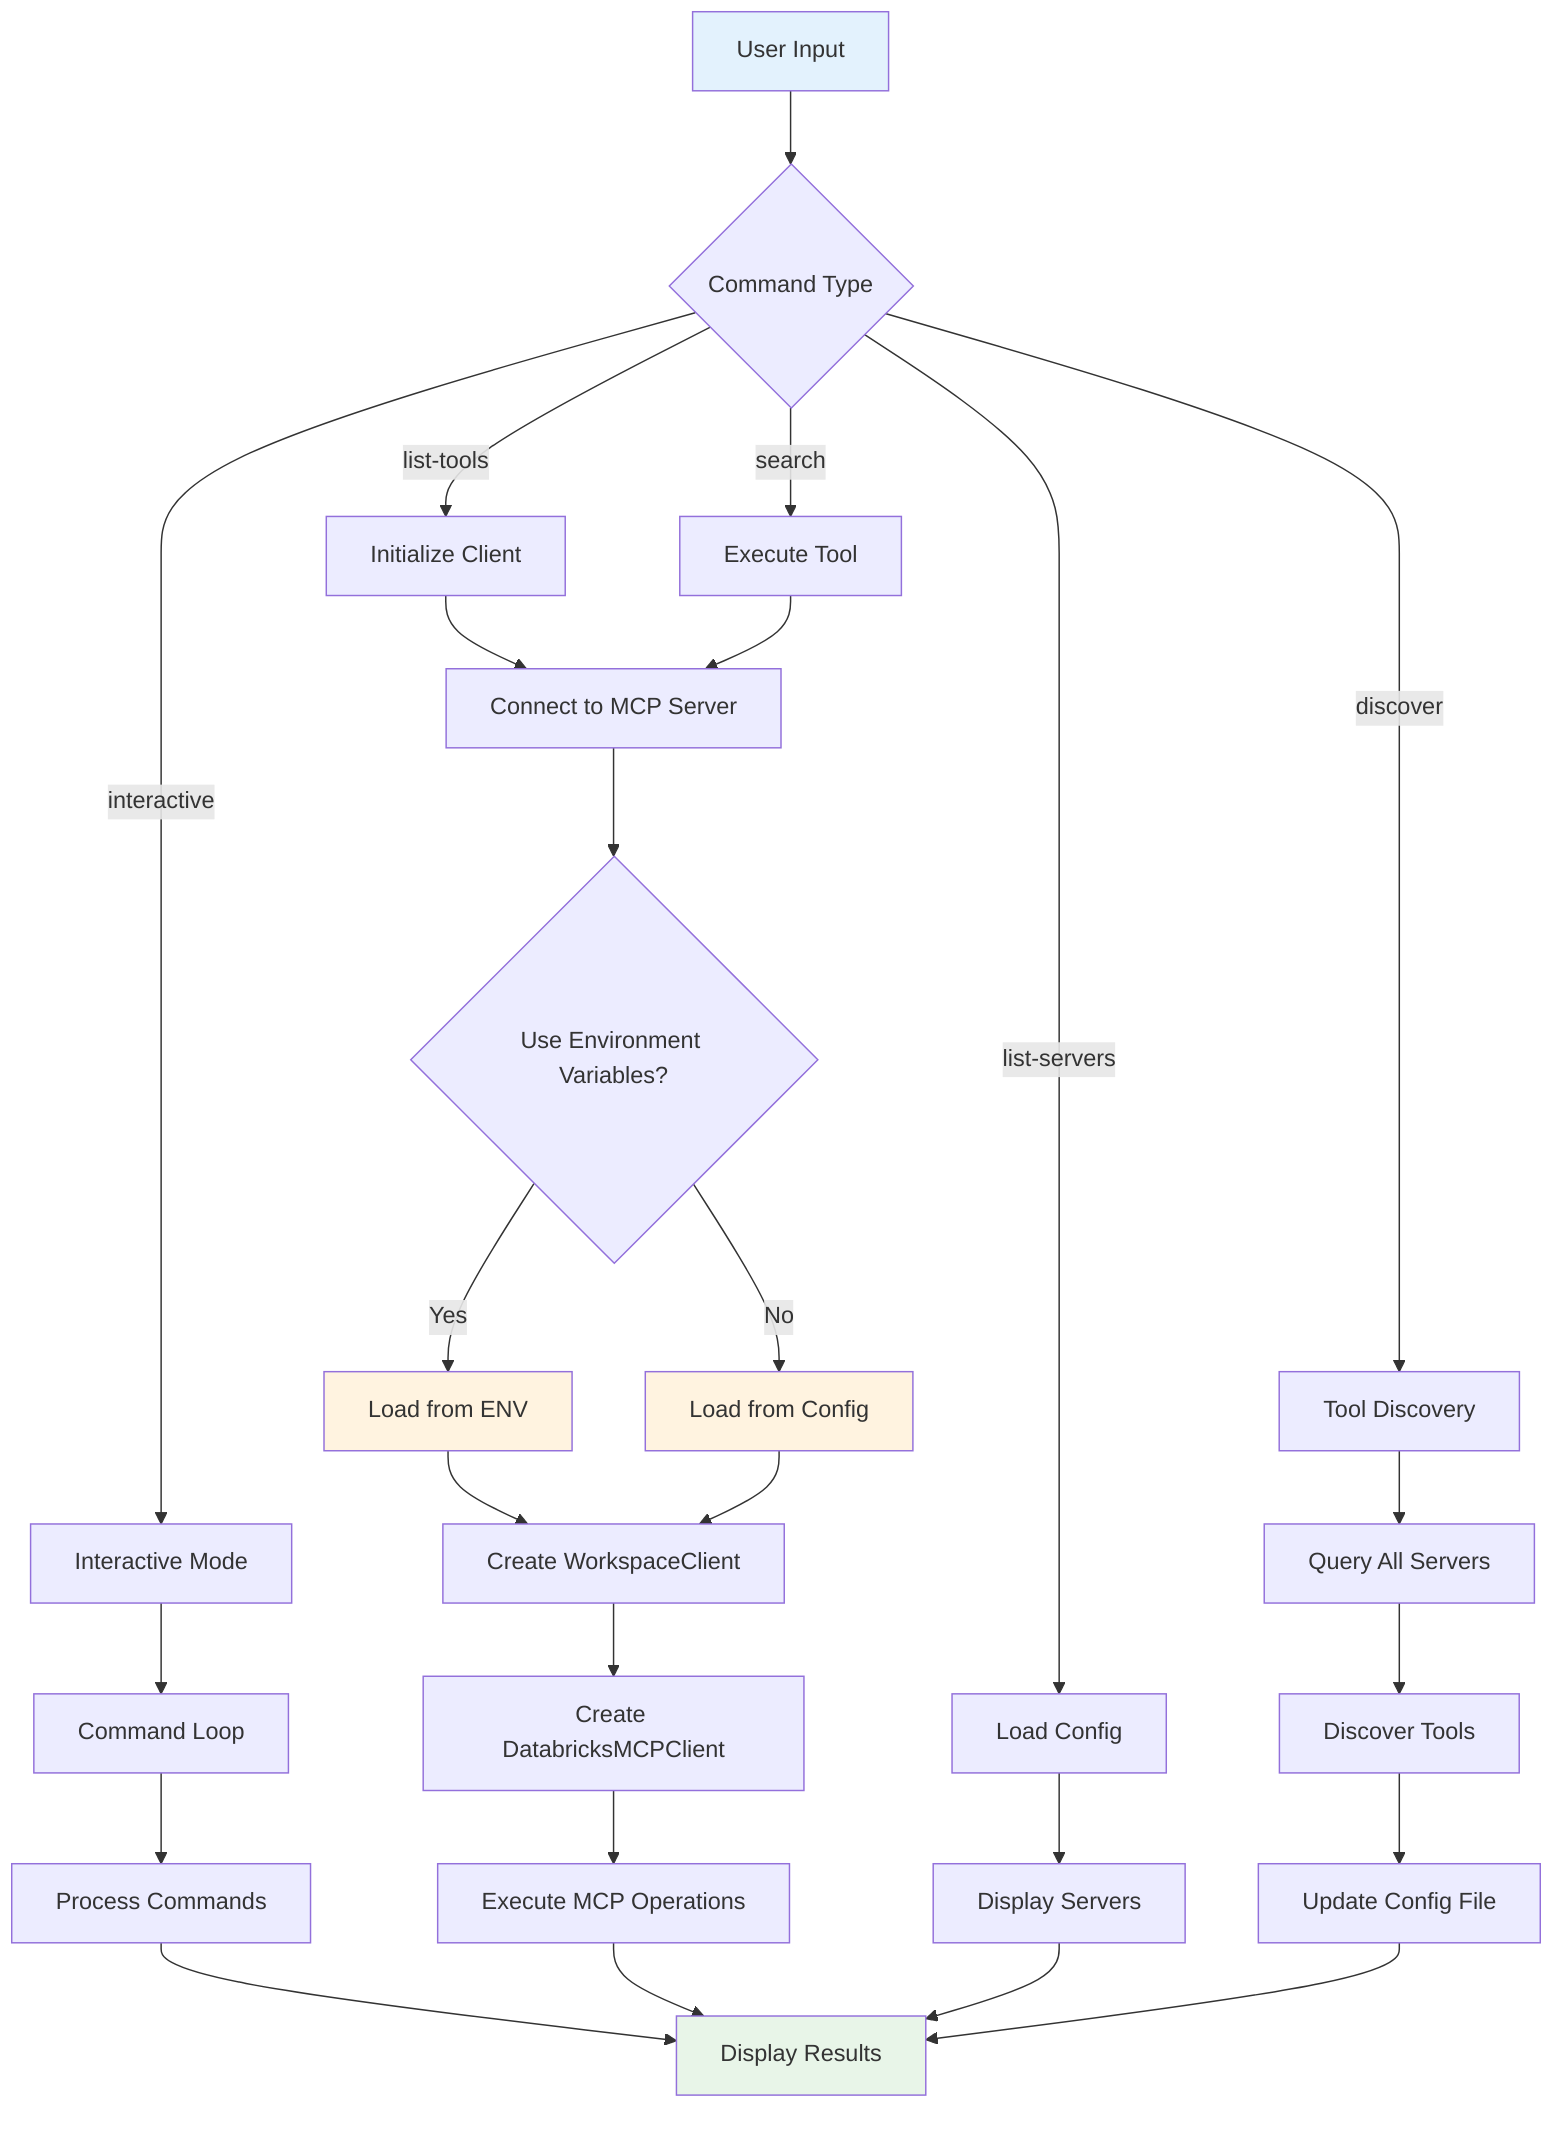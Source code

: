 flowchart TD
    A[User Input] --> B{Command Type}
    
    B -->|list-servers| C[Load Config]
    B -->|list-tools| D[Initialize Client]
    B -->|search| E[Execute Tool]
    B -->|discover| F[Tool Discovery]
    B -->|interactive| G[Interactive Mode]
    
    C --> H[Display Servers]
    D --> I[Connect to MCP Server]
    E --> I
    F --> J[Query All Servers]
    G --> K[Command Loop]
    
    I --> L{Use Environment Variables?}
    L -->|Yes| M[Load from ENV]
    L -->|No| N[Load from Config]
    
    M --> O[Create WorkspaceClient]
    N --> O
    O --> P[Create DatabricksMCPClient]
    P --> Q[Execute MCP Operations]
    
    J --> R[Discover Tools]
    R --> S[Update Config File]
    
    K --> T[Process Commands]
    T --> U[Display Results]
    
    Q --> U
    H --> U
    S --> U
    
    style A fill:#e3f2fd
    style U fill:#e8f5e8
    style M fill:#fff3e0
    style N fill:#fff3e0